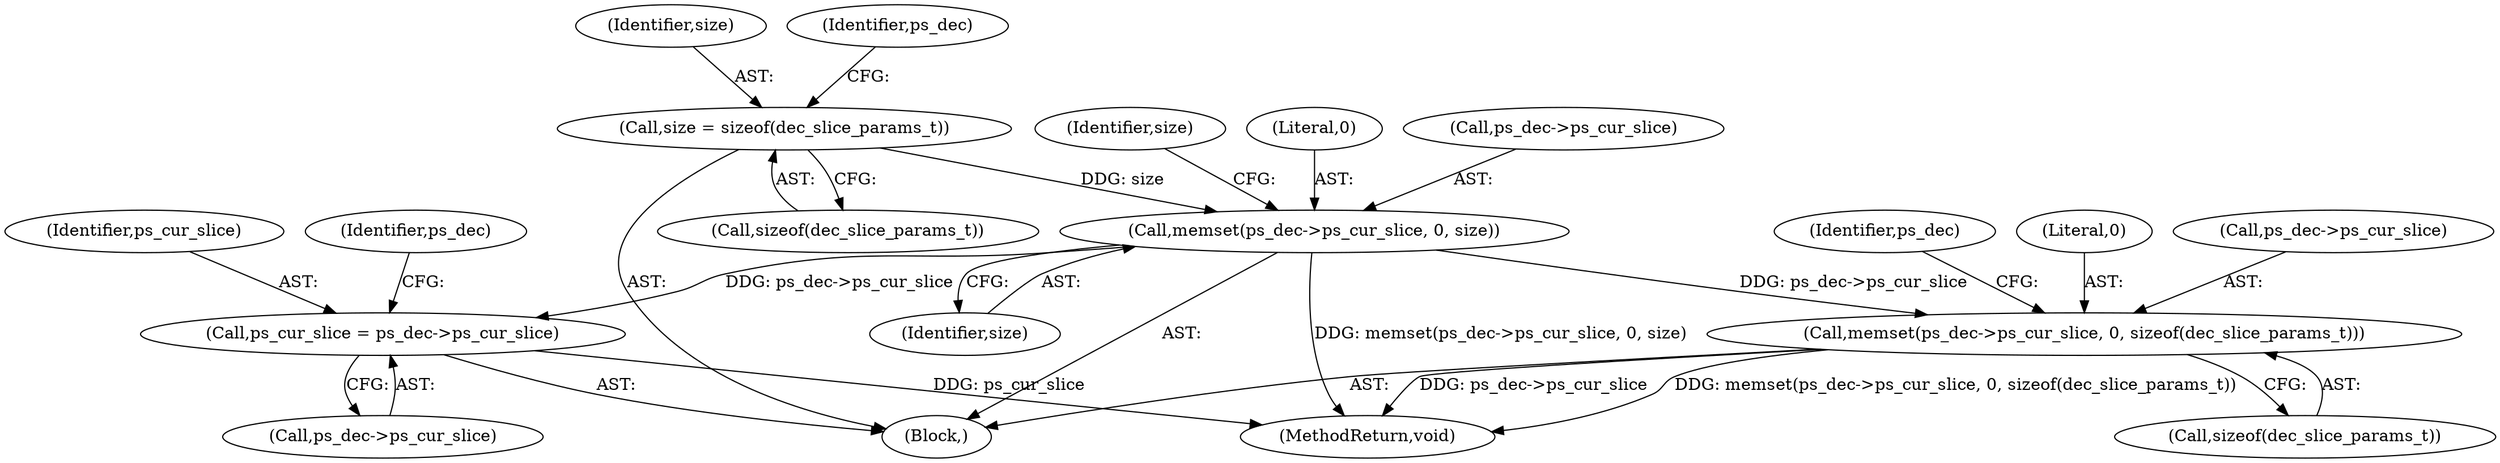 digraph "0_Android_cc676ebd95247646e67907ccab150fb77a847335@API" {
"1000208" [label="(Call,size = sizeof(dec_slice_params_t))"];
"1000212" [label="(Call,memset(ps_dec->ps_cur_slice, 0, size))"];
"1000267" [label="(Call,ps_cur_slice = ps_dec->ps_cur_slice)"];
"1000942" [label="(Call,memset(ps_dec->ps_cur_slice, 0, sizeof(dec_slice_params_t)))"];
"1000946" [label="(Literal,0)"];
"1000269" [label="(Call,ps_dec->ps_cur_slice)"];
"1000268" [label="(Identifier,ps_cur_slice)"];
"1000217" [label="(Identifier,size)"];
"1000274" [label="(Identifier,ps_dec)"];
"1000947" [label="(Call,sizeof(dec_slice_params_t))"];
"1000213" [label="(Call,ps_dec->ps_cur_slice)"];
"1000210" [label="(Call,sizeof(dec_slice_params_t))"];
"1000943" [label="(Call,ps_dec->ps_cur_slice)"];
"1000209" [label="(Identifier,size)"];
"1000963" [label="(MethodReturn,void)"];
"1000942" [label="(Call,memset(ps_dec->ps_cur_slice, 0, sizeof(dec_slice_params_t)))"];
"1000950" [label="(Identifier,ps_dec)"];
"1000219" [label="(Identifier,size)"];
"1000208" [label="(Call,size = sizeof(dec_slice_params_t))"];
"1000267" [label="(Call,ps_cur_slice = ps_dec->ps_cur_slice)"];
"1000121" [label="(Block,)"];
"1000214" [label="(Identifier,ps_dec)"];
"1000216" [label="(Literal,0)"];
"1000212" [label="(Call,memset(ps_dec->ps_cur_slice, 0, size))"];
"1000208" -> "1000121"  [label="AST: "];
"1000208" -> "1000210"  [label="CFG: "];
"1000209" -> "1000208"  [label="AST: "];
"1000210" -> "1000208"  [label="AST: "];
"1000214" -> "1000208"  [label="CFG: "];
"1000208" -> "1000212"  [label="DDG: size"];
"1000212" -> "1000121"  [label="AST: "];
"1000212" -> "1000217"  [label="CFG: "];
"1000213" -> "1000212"  [label="AST: "];
"1000216" -> "1000212"  [label="AST: "];
"1000217" -> "1000212"  [label="AST: "];
"1000219" -> "1000212"  [label="CFG: "];
"1000212" -> "1000963"  [label="DDG: memset(ps_dec->ps_cur_slice, 0, size)"];
"1000212" -> "1000267"  [label="DDG: ps_dec->ps_cur_slice"];
"1000212" -> "1000942"  [label="DDG: ps_dec->ps_cur_slice"];
"1000267" -> "1000121"  [label="AST: "];
"1000267" -> "1000269"  [label="CFG: "];
"1000268" -> "1000267"  [label="AST: "];
"1000269" -> "1000267"  [label="AST: "];
"1000274" -> "1000267"  [label="CFG: "];
"1000267" -> "1000963"  [label="DDG: ps_cur_slice"];
"1000942" -> "1000121"  [label="AST: "];
"1000942" -> "1000947"  [label="CFG: "];
"1000943" -> "1000942"  [label="AST: "];
"1000946" -> "1000942"  [label="AST: "];
"1000947" -> "1000942"  [label="AST: "];
"1000950" -> "1000942"  [label="CFG: "];
"1000942" -> "1000963"  [label="DDG: memset(ps_dec->ps_cur_slice, 0, sizeof(dec_slice_params_t))"];
"1000942" -> "1000963"  [label="DDG: ps_dec->ps_cur_slice"];
}
